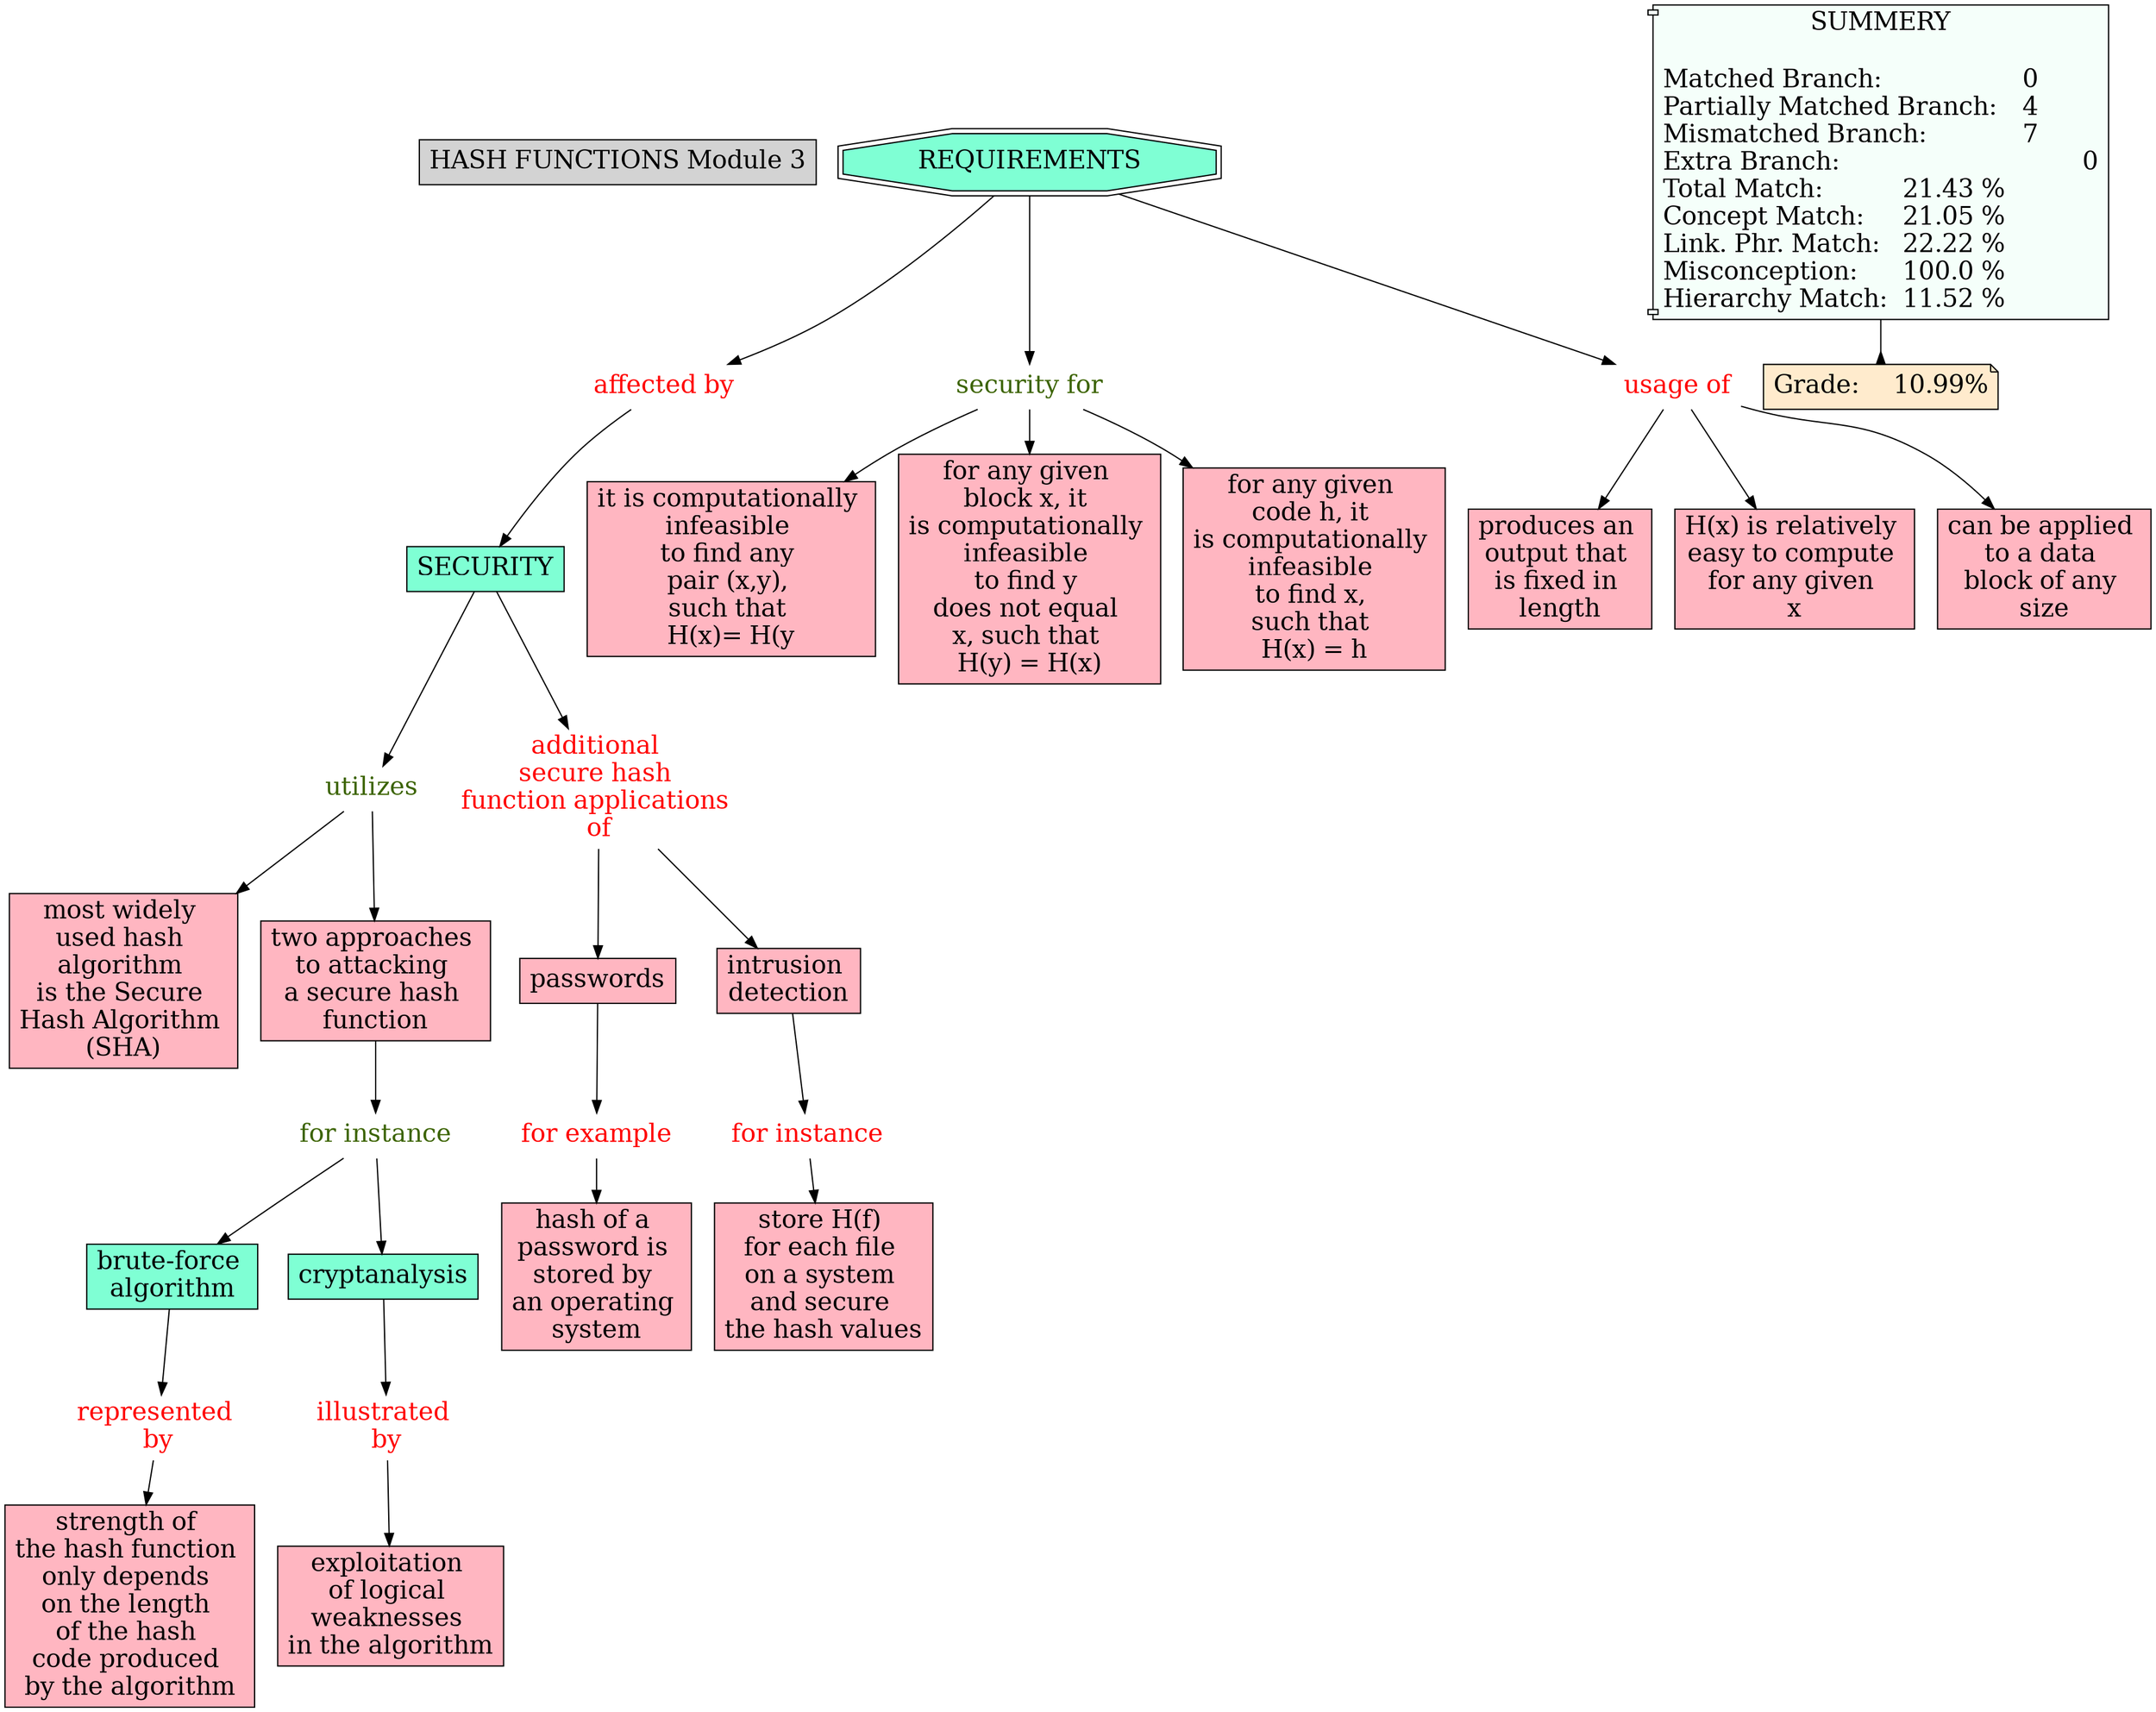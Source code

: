 // The Round Table
digraph {
	"1S3ZPGN61-7FY0SL-QR1" [label="HASH FUNCTIONS Module 3" Gsplines=true fontsize=20 shape=rect style=filled]
	"1S46LVQ3K-XFKMM-CYY" [label=SECURITY Gsplines=true fillcolor=aquamarine fontsize=20 shape=rect style=filled]
	"1S46M7PWL-L4BV9Z-DBR" [label=utilizes Gsplines=true fontcolor="#3B6300" fontsize=20 shape=none]
	"1S46LVQ3K-XFKMM-CYY" -> "1S46M7PWL-L4BV9Z-DBR" [constraint=true]
	"1S46LV142-KKCZQP-CXK" [label=REQUIREMENTS Gsplines=true fillcolor=aquamarine fontsize=20 shape=doubleoctagon style=filled]
	"1S46LX2VY-FX1XYT-D3T" [label="affected by
" Gsplines=true fontcolor=red fontsize=20 shape=none]
	"1S46LV142-KKCZQP-CXK" -> "1S46LX2VY-FX1XYT-D3T" [constraint=true]
	"1S46M7PWL-L4BV9Z-DBR" [label=utilizes Gsplines=true fontcolor="#3B6300" fontsize=20 shape=none]
	"1S46M45S7-MM3SWT-D7T" [label="most widely 
used hash 
algorithm 
is the Secure 
Hash Algorithm 
(SHA)" Gsplines=true fillcolor="#FFB6C1" fontsize=20 shape=rect style=filled]
	"1S46M7PWL-L4BV9Z-DBR" -> "1S46M45S7-MM3SWT-D7T" [constraint=true]
	"1S46LV142-KKCZQP-CXK" [label=REQUIREMENTS Gsplines=true fillcolor=aquamarine fontsize=20 shape=doubleoctagon style=filled]
	"1S46M56DS-9V6M5Y-D8B" [label="security for
" Gsplines=true fontcolor="#3B6300" fontsize=20 shape=none]
	"1S46LV142-KKCZQP-CXK" -> "1S46M56DS-9V6M5Y-D8B" [constraint=true]
	"1S46M2RLV-1BBPMVW-D5S" [label="usage of" Gsplines=true fontcolor=red fontsize=20 shape=none]
	"1S46M2WFL-1D9LHQR-D6G" [label="produces an 
output that 
is fixed in 
length" Gsplines=true fillcolor="#FFB6C1" fontsize=20 shape=rect style=filled]
	"1S46M2RLV-1BBPMVW-D5S" -> "1S46M2WFL-1D9LHQR-D6G" [constraint=true]
	"1S46N2LQ9-1XNR6D7-F4S" [label="illustrated 
by" Gsplines=true fontcolor=red fontsize=20 shape=none]
	"1S46N2LQ7-R53NY-F4P" [label="exploitation 
of logical 
weaknesses 
in the algorithm
" Gsplines=true fillcolor="#FFB6C1" fontsize=20 shape=rect style=filled]
	"1S46N2LQ9-1XNR6D7-F4S" -> "1S46N2LQ7-R53NY-F4P" [constraint=true]
	"1S46M84X6-21BRFPF-DD7" [label="brute-force 
algorithm" Gsplines=true fillcolor=aquamarine fontsize=20 shape=rect style=filled]
	"1S46N4BBD-1QWM48G-F6Y" [label="represented 
by" Gsplines=true fontcolor=red fontsize=20 shape=none]
	"1S46M84X6-21BRFPF-DD7" -> "1S46N4BBD-1QWM48G-F6Y" [constraint=true]
	"1S46M56DS-9V6M5Y-D8B" [label="security for
" Gsplines=true fontcolor="#3B6300" fontsize=20 shape=none]
	"1S46M5NBG-152WNPX-D92" [label="it is computationally 
infeasible 
to find any 
pair (x,y), 
such that 
H(x)= H(y" Gsplines=true fillcolor="#FFB6C1" fontsize=20 shape=rect style=filled]
	"1S46M56DS-9V6M5Y-D8B" -> "1S46M5NBG-152WNPX-D92" [constraint=true]
	"1S46M7PWJ-95J4F4-DBN" [label="two approaches 
to attacking 
a secure hash 
function" Gsplines=true fillcolor="#FFB6C1" fontsize=20 shape=rect style=filled]
	"1S46M7Y4R-1XQH9ZN-DCH" [label="for instance
" Gsplines=true fontcolor="#3B6300" fontsize=20 shape=none]
	"1S46M7PWJ-95J4F4-DBN" -> "1S46M7Y4R-1XQH9ZN-DCH" [constraint=true]
	"1S46M2RLV-1BBPMVW-D5S" [label="usage of" Gsplines=true fontcolor=red fontsize=20 shape=none]
	"1S46M30RM-2CQ8F7C-D6Y" [label="H(x) is relatively 
easy to compute 
for any given 
x" Gsplines=true fillcolor="#FFB6C1" fontsize=20 shape=rect style=filled]
	"1S46M2RLV-1BBPMVW-D5S" -> "1S46M30RM-2CQ8F7C-D6Y" [constraint=true]
	"1S46NHM8T-RQT06B-FLW" [label="for example
" Gsplines=true fontcolor=red fontsize=20 shape=none]
	"1S46NHM8Q-R5JNVC-FLS" [label="hash of a 
password is 
stored by 
an operating 
system" Gsplines=true fillcolor="#FFB6C1" fontsize=20 shape=rect style=filled]
	"1S46NHM8T-RQT06B-FLW" -> "1S46NHM8Q-R5JNVC-FLS" [constraint=true]
	"1S46M7Y4R-1XQH9ZN-DCH" [label="for instance
" Gsplines=true fontcolor="#3B6300" fontsize=20 shape=none]
	"1S46M44CP-2726NTS-D7P" [label=cryptanalysis Gsplines=true fillcolor=aquamarine fontsize=20 shape=rect style=filled]
	"1S46M7Y4R-1XQH9ZN-DCH" -> "1S46M44CP-2726NTS-D7P" [constraint=true]
	"1S46M2RLV-1BBPMVW-D5S" [label="usage of" Gsplines=true fontcolor=red fontsize=20 shape=none]
	"1S46M2RLS-WNXB3Y-D5P" [label="can be applied 
to a data 
block of any 
size" Gsplines=true fillcolor="#FFB6C1" fontsize=20 shape=rect style=filled]
	"1S46M2RLV-1BBPMVW-D5S" -> "1S46M2RLS-WNXB3Y-D5P" [constraint=true]
	"1S46M56DS-9V6M5Y-D8B" [label="security for
" Gsplines=true fontcolor="#3B6300" fontsize=20 shape=none]
	"1S46M5RQV-1BK4S8T-D9K" [label="for any given 
block x, it 
is computationally 
infeasible 
to find y 
does not equal 
x, such that 
H(y) = H(x)
" Gsplines=true fillcolor="#FFB6C1" fontsize=20 shape=rect style=filled]
	"1S46M56DS-9V6M5Y-D8B" -> "1S46M5RQV-1BK4S8T-D9K" [constraint=true]
	"1S46M8PW5-VGCN6T-DF3" [label="additional 
secure hash 
function applications 
of" Gsplines=true fontcolor=red fontsize=20 shape=none]
	"1S46M42VR-L0C5H8-D7K" [label=passwords Gsplines=true fillcolor="#FFB6C1" fontsize=20 shape=rect style=filled]
	"1S46M8PW5-VGCN6T-DF3" -> "1S46M42VR-L0C5H8-D7K" [constraint=true]
	"1S46NKB50-1P2WPBJ-FQH" [label="for instance
" Gsplines=true fontcolor=red fontsize=20 shape=none]
	"1S46NK1J5-1V5CTY2-FPQ" [label="store H(f) 
for each file 
on a system 
and secure 
the hash values
" Gsplines=true fillcolor="#FFB6C1" fontsize=20 shape=rect style=filled]
	"1S46NKB50-1P2WPBJ-FQH" -> "1S46NK1J5-1V5CTY2-FPQ" [constraint=true]
	"1S46N4BBD-1QWM48G-F6Y" [label="represented 
by" Gsplines=true fontcolor=red fontsize=20 shape=none]
	"1S46N2Z4N-11JBPSV-F5J" [label="strength of 
the hash function 
only depends 
on the length 
of the hash 
code produced 
by the algorithm
" Gsplines=true fillcolor="#FFB6C1" fontsize=20 shape=rect style=filled]
	"1S46N4BBD-1QWM48G-F6Y" -> "1S46N2Z4N-11JBPSV-F5J" [constraint=true]
	"1S46M42VR-L0C5H8-D7K" [label=passwords Gsplines=true fillcolor="#FFB6C1" fontsize=20 shape=rect style=filled]
	"1S46NHM8T-RQT06B-FLW" [label="for example
" Gsplines=true fontcolor=red fontsize=20 shape=none]
	"1S46M42VR-L0C5H8-D7K" -> "1S46NHM8T-RQT06B-FLW" [constraint=true]
	"1S46LVQ3K-XFKMM-CYY" [label=SECURITY Gsplines=true fillcolor=aquamarine fontsize=20 shape=rect style=filled]
	"1S46M8PW5-VGCN6T-DF3" [label="additional 
secure hash 
function applications 
of" Gsplines=true fontcolor=red fontsize=20 shape=none]
	"1S46LVQ3K-XFKMM-CYY" -> "1S46M8PW5-VGCN6T-DF3" [constraint=true]
	"1S46M44CP-2726NTS-D7P" [label=cryptanalysis Gsplines=true fillcolor=aquamarine fontsize=20 shape=rect style=filled]
	"1S46N2LQ9-1XNR6D7-F4S" [label="illustrated 
by" Gsplines=true fontcolor=red fontsize=20 shape=none]
	"1S46M44CP-2726NTS-D7P" -> "1S46N2LQ9-1XNR6D7-F4S" [constraint=true]
	"1S46M8PW5-VGCN6T-DF3" [label="additional 
secure hash 
function applications 
of" Gsplines=true fontcolor=red fontsize=20 shape=none]
	"1S46M940S-J236N3-DFT" [label="intrusion 
detection" Gsplines=true fillcolor="#FFB6C1" fontsize=20 shape=rect style=filled]
	"1S46M8PW5-VGCN6T-DF3" -> "1S46M940S-J236N3-DFT" [constraint=true]
	"1S46M940S-J236N3-DFT" [label="intrusion 
detection" Gsplines=true fillcolor="#FFB6C1" fontsize=20 shape=rect style=filled]
	"1S46NKB50-1P2WPBJ-FQH" [label="for instance
" Gsplines=true fontcolor=red fontsize=20 shape=none]
	"1S46M940S-J236N3-DFT" -> "1S46NKB50-1P2WPBJ-FQH" [constraint=true]
	"1S46M7PWL-L4BV9Z-DBR" [label=utilizes Gsplines=true fontcolor="#3B6300" fontsize=20 shape=none]
	"1S46M7PWJ-95J4F4-DBN" [label="two approaches 
to attacking 
a secure hash 
function" Gsplines=true fillcolor="#FFB6C1" fontsize=20 shape=rect style=filled]
	"1S46M7PWL-L4BV9Z-DBR" -> "1S46M7PWJ-95J4F4-DBN" [constraint=true]
	"1S46LV142-KKCZQP-CXK" [label=REQUIREMENTS Gsplines=true fillcolor=aquamarine fontsize=20 shape=doubleoctagon style=filled]
	"1S46M2RLV-1BBPMVW-D5S" [label="usage of" Gsplines=true fontcolor=red fontsize=20 shape=none]
	"1S46LV142-KKCZQP-CXK" -> "1S46M2RLV-1BBPMVW-D5S" [constraint=true]
	"1S46M7Y4R-1XQH9ZN-DCH" [label="for instance
" Gsplines=true fontcolor="#3B6300" fontsize=20 shape=none]
	"1S46M84X6-21BRFPF-DD7" [label="brute-force 
algorithm" Gsplines=true fillcolor=aquamarine fontsize=20 shape=rect style=filled]
	"1S46M7Y4R-1XQH9ZN-DCH" -> "1S46M84X6-21BRFPF-DD7" [constraint=true]
	"1S46M56DS-9V6M5Y-D8B" [label="security for
" Gsplines=true fontcolor="#3B6300" fontsize=20 shape=none]
	"1S46M56DQ-278Q08H-D87" [label="for any given 
code h, it 
is computationally 
infeasible 
to find x, 
such that 
H(x) = h" Gsplines=true fillcolor="#FFB6C1" fontsize=20 shape=rect style=filled]
	"1S46M56DS-9V6M5Y-D8B" -> "1S46M56DQ-278Q08H-D87" [constraint=true]
	"1S46LX2VY-FX1XYT-D3T" [label="affected by
" Gsplines=true fontcolor=red fontsize=20 shape=none]
	"1S46LVQ3K-XFKMM-CYY" [label=SECURITY Gsplines=true fillcolor=aquamarine fontsize=20 shape=rect style=filled]
	"1S46LX2VY-FX1XYT-D3T" -> "1S46LVQ3K-XFKMM-CYY" [constraint=true]
	Stat [label="SUMMERY

Matched Branch:			0\lPartially Matched Branch:	4\lMismatched Branch:		7\lExtra Branch:				0\lTotal Match:		21.43 %\lConcept Match:	21.05 %\lLink. Phr. Match:	22.22 %\lMisconception:	100.0 %\lHierarchy Match:	11.52 %\l" Gsplines=true fillcolor="#F5FFFA" fontsize=20 shape=component style=filled]
	Grade [label="Grade:	10.99%" Gsplines=true fillcolor="#FFEBCD" fontsize=20 shape=note style=filled]
	Stat -> Grade [arrowhead=inv color=black constraint=true]
}
